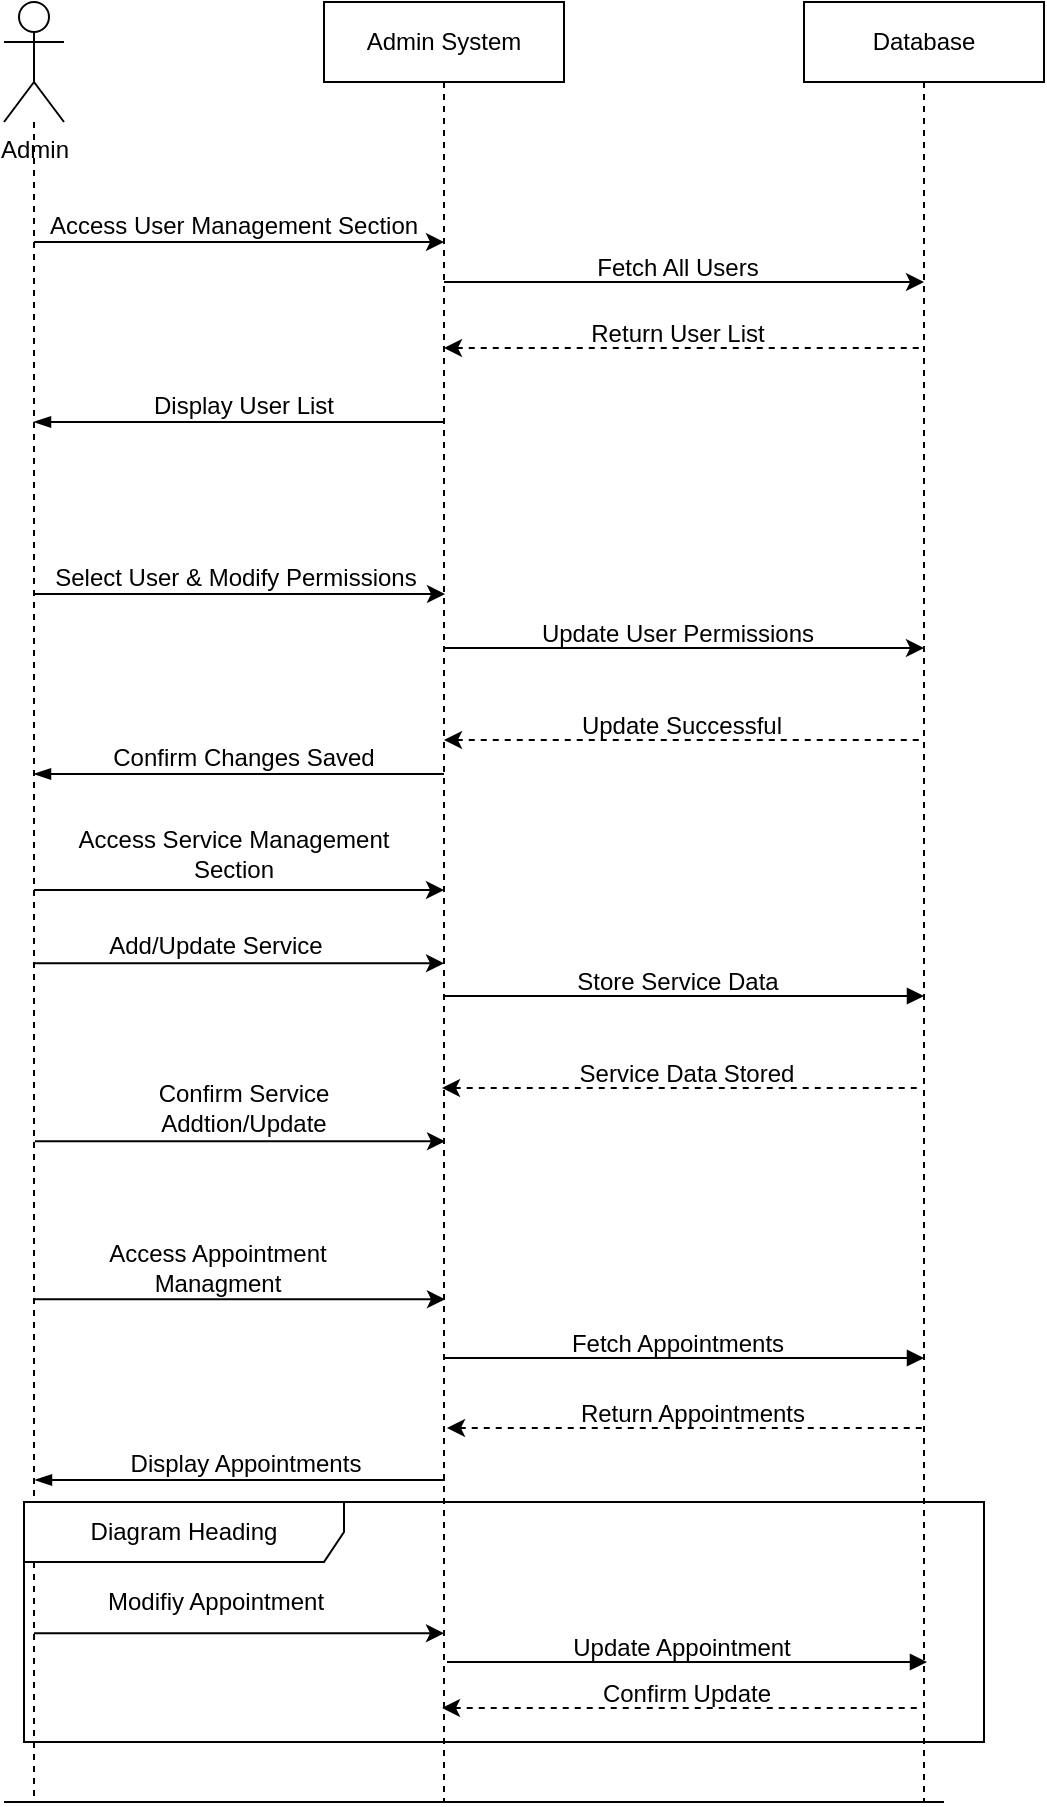 <mxfile version="21.6.8" type="device">
  <diagram name="Page-1" id="eOGeF9MViPxHM4vXrXVY">
    <mxGraphModel dx="598" dy="348" grid="1" gridSize="10" guides="1" tooltips="1" connect="1" arrows="1" fold="1" page="1" pageScale="1" pageWidth="1600" pageHeight="900" math="0" shadow="0">
      <root>
        <mxCell id="0" />
        <mxCell id="1" parent="0" />
        <mxCell id="U9icVakEaP10AQJ8wz7J-4" style="edgeStyle=orthogonalEdgeStyle;rounded=0;orthogonalLoop=1;jettySize=auto;html=1;dashed=1;endArrow=none;endFill=0;" edge="1" parent="1" source="U9icVakEaP10AQJ8wz7J-1">
          <mxGeometry relative="1" as="geometry">
            <mxPoint x="175" y="980" as="targetPoint" />
          </mxGeometry>
        </mxCell>
        <mxCell id="U9icVakEaP10AQJ8wz7J-1" value="Admin" style="shape=umlActor;verticalLabelPosition=bottom;verticalAlign=top;html=1;outlineConnect=0;" vertex="1" parent="1">
          <mxGeometry x="160" y="80" width="30" height="60" as="geometry" />
        </mxCell>
        <mxCell id="U9icVakEaP10AQJ8wz7J-5" style="edgeStyle=orthogonalEdgeStyle;rounded=0;orthogonalLoop=1;jettySize=auto;html=1;dashed=1;endArrow=none;endFill=0;" edge="1" parent="1" source="U9icVakEaP10AQJ8wz7J-2">
          <mxGeometry relative="1" as="geometry">
            <mxPoint x="380" y="980" as="targetPoint" />
          </mxGeometry>
        </mxCell>
        <mxCell id="U9icVakEaP10AQJ8wz7J-2" value="Admin System" style="rounded=0;whiteSpace=wrap;html=1;" vertex="1" parent="1">
          <mxGeometry x="320" y="80" width="120" height="40" as="geometry" />
        </mxCell>
        <mxCell id="U9icVakEaP10AQJ8wz7J-6" style="edgeStyle=orthogonalEdgeStyle;rounded=0;orthogonalLoop=1;jettySize=auto;html=1;dashed=1;endArrow=none;endFill=0;" edge="1" parent="1" source="U9icVakEaP10AQJ8wz7J-3">
          <mxGeometry relative="1" as="geometry">
            <mxPoint x="620" y="980" as="targetPoint" />
          </mxGeometry>
        </mxCell>
        <mxCell id="U9icVakEaP10AQJ8wz7J-3" value="Database" style="rounded=0;whiteSpace=wrap;html=1;" vertex="1" parent="1">
          <mxGeometry x="560" y="80" width="120" height="40" as="geometry" />
        </mxCell>
        <mxCell id="U9icVakEaP10AQJ8wz7J-7" value="" style="endArrow=classic;html=1;rounded=0;edgeStyle=orthogonalEdgeStyle;" edge="1" parent="1">
          <mxGeometry width="50" height="50" relative="1" as="geometry">
            <mxPoint x="175" y="200" as="sourcePoint" />
            <mxPoint x="380" y="200" as="targetPoint" />
          </mxGeometry>
        </mxCell>
        <mxCell id="U9icVakEaP10AQJ8wz7J-8" value="Access User Management Section" style="text;html=1;strokeColor=none;fillColor=none;align=center;verticalAlign=middle;whiteSpace=wrap;rounded=0;" vertex="1" parent="1">
          <mxGeometry x="180" y="186" width="190" height="12" as="geometry" />
        </mxCell>
        <mxCell id="U9icVakEaP10AQJ8wz7J-9" value="" style="endArrow=classic;html=1;rounded=0;edgeStyle=orthogonalEdgeStyle;" edge="1" parent="1">
          <mxGeometry width="50" height="50" relative="1" as="geometry">
            <mxPoint x="380" y="220" as="sourcePoint" />
            <mxPoint x="620" y="220" as="targetPoint" />
          </mxGeometry>
        </mxCell>
        <mxCell id="U9icVakEaP10AQJ8wz7J-10" value="Fetch All Users" style="text;html=1;strokeColor=none;fillColor=none;align=center;verticalAlign=middle;whiteSpace=wrap;rounded=0;" vertex="1" parent="1">
          <mxGeometry x="402" y="207" width="190" height="12" as="geometry" />
        </mxCell>
        <mxCell id="U9icVakEaP10AQJ8wz7J-11" value="Return User List" style="text;html=1;strokeColor=none;fillColor=none;align=center;verticalAlign=middle;whiteSpace=wrap;rounded=0;" vertex="1" parent="1">
          <mxGeometry x="402" y="240" width="190" height="12" as="geometry" />
        </mxCell>
        <mxCell id="U9icVakEaP10AQJ8wz7J-12" value="" style="endArrow=none;html=1;rounded=0;edgeStyle=orthogonalEdgeStyle;endFill=0;startArrow=classic;startFill=1;dashed=1;" edge="1" parent="1">
          <mxGeometry width="50" height="50" relative="1" as="geometry">
            <mxPoint x="380" y="253" as="sourcePoint" />
            <mxPoint x="620" y="253" as="targetPoint" />
          </mxGeometry>
        </mxCell>
        <mxCell id="U9icVakEaP10AQJ8wz7J-13" value="Display User List" style="text;html=1;strokeColor=none;fillColor=none;align=center;verticalAlign=middle;whiteSpace=wrap;rounded=0;" vertex="1" parent="1">
          <mxGeometry x="230" y="276" width="100" height="12" as="geometry" />
        </mxCell>
        <mxCell id="U9icVakEaP10AQJ8wz7J-14" value="" style="endArrow=none;html=1;rounded=0;edgeStyle=orthogonalEdgeStyle;startArrow=blockThin;startFill=1;endFill=0;" edge="1" parent="1">
          <mxGeometry width="50" height="50" relative="1" as="geometry">
            <mxPoint x="175" y="290" as="sourcePoint" />
            <mxPoint x="380" y="290" as="targetPoint" />
          </mxGeometry>
        </mxCell>
        <mxCell id="U9icVakEaP10AQJ8wz7J-15" value="" style="endArrow=classic;html=1;rounded=0;edgeStyle=orthogonalEdgeStyle;" edge="1" parent="1">
          <mxGeometry width="50" height="50" relative="1" as="geometry">
            <mxPoint x="175.5" y="376" as="sourcePoint" />
            <mxPoint x="380.5" y="376" as="targetPoint" />
          </mxGeometry>
        </mxCell>
        <mxCell id="U9icVakEaP10AQJ8wz7J-16" value="Select User &amp;amp; Modify Permissions" style="text;html=1;strokeColor=none;fillColor=none;align=center;verticalAlign=middle;whiteSpace=wrap;rounded=0;" vertex="1" parent="1">
          <mxGeometry x="180.5" y="362" width="190" height="12" as="geometry" />
        </mxCell>
        <mxCell id="U9icVakEaP10AQJ8wz7J-19" value="Update User Permissions" style="text;html=1;strokeColor=none;fillColor=none;align=center;verticalAlign=middle;whiteSpace=wrap;rounded=0;" vertex="1" parent="1">
          <mxGeometry x="402" y="390" width="190" height="12" as="geometry" />
        </mxCell>
        <mxCell id="U9icVakEaP10AQJ8wz7J-20" value="" style="endArrow=classic;html=1;rounded=0;edgeStyle=orthogonalEdgeStyle;" edge="1" parent="1">
          <mxGeometry width="50" height="50" relative="1" as="geometry">
            <mxPoint x="380" y="403" as="sourcePoint" />
            <mxPoint x="620" y="403" as="targetPoint" />
          </mxGeometry>
        </mxCell>
        <mxCell id="U9icVakEaP10AQJ8wz7J-21" value="Update Successful" style="text;html=1;strokeColor=none;fillColor=none;align=center;verticalAlign=middle;whiteSpace=wrap;rounded=0;" vertex="1" parent="1">
          <mxGeometry x="444" y="436" width="110" height="12" as="geometry" />
        </mxCell>
        <mxCell id="U9icVakEaP10AQJ8wz7J-22" value="" style="endArrow=none;html=1;rounded=0;edgeStyle=orthogonalEdgeStyle;endFill=0;startArrow=classic;startFill=1;dashed=1;" edge="1" parent="1">
          <mxGeometry width="50" height="50" relative="1" as="geometry">
            <mxPoint x="380" y="449" as="sourcePoint" />
            <mxPoint x="620" y="449" as="targetPoint" />
          </mxGeometry>
        </mxCell>
        <mxCell id="U9icVakEaP10AQJ8wz7J-23" value="Confirm Changes Saved" style="text;html=1;strokeColor=none;fillColor=none;align=center;verticalAlign=middle;whiteSpace=wrap;rounded=0;" vertex="1" parent="1">
          <mxGeometry x="210" y="452" width="140" height="12" as="geometry" />
        </mxCell>
        <mxCell id="U9icVakEaP10AQJ8wz7J-24" value="" style="endArrow=none;html=1;rounded=0;edgeStyle=orthogonalEdgeStyle;startArrow=blockThin;startFill=1;endFill=0;" edge="1" parent="1">
          <mxGeometry width="50" height="50" relative="1" as="geometry">
            <mxPoint x="175" y="466" as="sourcePoint" />
            <mxPoint x="380" y="466" as="targetPoint" />
          </mxGeometry>
        </mxCell>
        <mxCell id="U9icVakEaP10AQJ8wz7J-25" value="Access Service Management Section" style="text;html=1;strokeColor=none;fillColor=none;align=center;verticalAlign=middle;whiteSpace=wrap;rounded=0;" vertex="1" parent="1">
          <mxGeometry x="180" y="491" width="190" height="30" as="geometry" />
        </mxCell>
        <mxCell id="U9icVakEaP10AQJ8wz7J-26" value="" style="endArrow=classic;html=1;rounded=0;edgeStyle=orthogonalEdgeStyle;" edge="1" parent="1">
          <mxGeometry width="50" height="50" relative="1" as="geometry">
            <mxPoint x="175" y="524" as="sourcePoint" />
            <mxPoint x="380" y="524" as="targetPoint" />
          </mxGeometry>
        </mxCell>
        <mxCell id="U9icVakEaP10AQJ8wz7J-29" value="Store Service Data" style="text;html=1;strokeColor=none;fillColor=none;align=center;verticalAlign=middle;whiteSpace=wrap;rounded=0;" vertex="1" parent="1">
          <mxGeometry x="402" y="564" width="190" height="12" as="geometry" />
        </mxCell>
        <mxCell id="U9icVakEaP10AQJ8wz7J-30" value="" style="endArrow=block;html=1;rounded=0;edgeStyle=orthogonalEdgeStyle;endFill=1;startArrow=none;startFill=0;" edge="1" parent="1">
          <mxGeometry width="50" height="50" relative="1" as="geometry">
            <mxPoint x="380" y="577" as="sourcePoint" />
            <mxPoint x="620" y="577" as="targetPoint" />
          </mxGeometry>
        </mxCell>
        <mxCell id="U9icVakEaP10AQJ8wz7J-32" value="" style="endArrow=classic;html=1;rounded=0;edgeStyle=orthogonalEdgeStyle;" edge="1" parent="1">
          <mxGeometry width="50" height="50" relative="1" as="geometry">
            <mxPoint x="175" y="560.64" as="sourcePoint" />
            <mxPoint x="380" y="560.64" as="targetPoint" />
          </mxGeometry>
        </mxCell>
        <mxCell id="U9icVakEaP10AQJ8wz7J-33" value="Add/Update Service" style="text;html=1;strokeColor=none;fillColor=none;align=center;verticalAlign=middle;whiteSpace=wrap;rounded=0;" vertex="1" parent="1">
          <mxGeometry x="206" y="546" width="120" height="12" as="geometry" />
        </mxCell>
        <mxCell id="U9icVakEaP10AQJ8wz7J-35" value="Service Data Stored" style="text;html=1;strokeColor=none;fillColor=none;align=center;verticalAlign=middle;whiteSpace=wrap;rounded=0;" vertex="1" parent="1">
          <mxGeometry x="443" y="610" width="117" height="12" as="geometry" />
        </mxCell>
        <mxCell id="U9icVakEaP10AQJ8wz7J-36" value="" style="endArrow=none;html=1;rounded=0;edgeStyle=orthogonalEdgeStyle;endFill=0;startArrow=classic;startFill=1;dashed=1;" edge="1" parent="1">
          <mxGeometry width="50" height="50" relative="1" as="geometry">
            <mxPoint x="379" y="623" as="sourcePoint" />
            <mxPoint x="619" y="623" as="targetPoint" />
          </mxGeometry>
        </mxCell>
        <mxCell id="U9icVakEaP10AQJ8wz7J-38" value="" style="endArrow=classic;html=1;rounded=0;edgeStyle=orthogonalEdgeStyle;" edge="1" parent="1">
          <mxGeometry width="50" height="50" relative="1" as="geometry">
            <mxPoint x="175.5" y="649.64" as="sourcePoint" />
            <mxPoint x="380.5" y="649.64" as="targetPoint" />
          </mxGeometry>
        </mxCell>
        <mxCell id="U9icVakEaP10AQJ8wz7J-39" value="Confirm Service Addtion/Update" style="text;html=1;strokeColor=none;fillColor=none;align=center;verticalAlign=middle;whiteSpace=wrap;rounded=0;" vertex="1" parent="1">
          <mxGeometry x="200" y="619" width="160" height="28" as="geometry" />
        </mxCell>
        <mxCell id="U9icVakEaP10AQJ8wz7J-40" value="Access Appointment Managment" style="text;html=1;strokeColor=none;fillColor=none;align=center;verticalAlign=middle;whiteSpace=wrap;rounded=0;" vertex="1" parent="1">
          <mxGeometry x="206.5" y="700" width="120" height="26" as="geometry" />
        </mxCell>
        <mxCell id="U9icVakEaP10AQJ8wz7J-41" value="" style="endArrow=classic;html=1;rounded=0;edgeStyle=orthogonalEdgeStyle;" edge="1" parent="1">
          <mxGeometry width="50" height="50" relative="1" as="geometry">
            <mxPoint x="175.5" y="728.64" as="sourcePoint" />
            <mxPoint x="380.5" y="728.64" as="targetPoint" />
          </mxGeometry>
        </mxCell>
        <mxCell id="U9icVakEaP10AQJ8wz7J-44" value="Fetch Appointments" style="text;html=1;strokeColor=none;fillColor=none;align=center;verticalAlign=middle;whiteSpace=wrap;rounded=0;" vertex="1" parent="1">
          <mxGeometry x="402" y="745" width="190" height="12" as="geometry" />
        </mxCell>
        <mxCell id="U9icVakEaP10AQJ8wz7J-45" value="" style="endArrow=block;html=1;rounded=0;edgeStyle=orthogonalEdgeStyle;endFill=1;startArrow=none;startFill=0;" edge="1" parent="1">
          <mxGeometry width="50" height="50" relative="1" as="geometry">
            <mxPoint x="380" y="758" as="sourcePoint" />
            <mxPoint x="620" y="758" as="targetPoint" />
          </mxGeometry>
        </mxCell>
        <mxCell id="U9icVakEaP10AQJ8wz7J-46" value="Return Appointments" style="text;html=1;strokeColor=none;fillColor=none;align=center;verticalAlign=middle;whiteSpace=wrap;rounded=0;" vertex="1" parent="1">
          <mxGeometry x="445.5" y="780" width="117" height="12" as="geometry" />
        </mxCell>
        <mxCell id="U9icVakEaP10AQJ8wz7J-47" value="" style="endArrow=none;html=1;rounded=0;edgeStyle=orthogonalEdgeStyle;endFill=0;startArrow=classic;startFill=1;dashed=1;" edge="1" parent="1">
          <mxGeometry width="50" height="50" relative="1" as="geometry">
            <mxPoint x="381.5" y="793" as="sourcePoint" />
            <mxPoint x="621.5" y="793" as="targetPoint" />
          </mxGeometry>
        </mxCell>
        <mxCell id="U9icVakEaP10AQJ8wz7J-48" value="" style="endArrow=none;html=1;rounded=0;edgeStyle=orthogonalEdgeStyle;startArrow=blockThin;startFill=1;endFill=0;" edge="1" parent="1">
          <mxGeometry width="50" height="50" relative="1" as="geometry">
            <mxPoint x="175.5" y="819" as="sourcePoint" />
            <mxPoint x="380.5" y="819" as="targetPoint" />
          </mxGeometry>
        </mxCell>
        <mxCell id="U9icVakEaP10AQJ8wz7J-49" value="Display Appointments" style="text;html=1;strokeColor=none;fillColor=none;align=center;verticalAlign=middle;whiteSpace=wrap;rounded=0;" vertex="1" parent="1">
          <mxGeometry x="210.5" y="805" width="140" height="12" as="geometry" />
        </mxCell>
        <mxCell id="U9icVakEaP10AQJ8wz7J-50" value="" style="endArrow=classic;html=1;rounded=0;edgeStyle=orthogonalEdgeStyle;" edge="1" parent="1">
          <mxGeometry width="50" height="50" relative="1" as="geometry">
            <mxPoint x="175" y="895.64" as="sourcePoint" />
            <mxPoint x="380" y="895.64" as="targetPoint" />
          </mxGeometry>
        </mxCell>
        <mxCell id="U9icVakEaP10AQJ8wz7J-51" value="Modifiy Appointment" style="text;html=1;strokeColor=none;fillColor=none;align=center;verticalAlign=middle;whiteSpace=wrap;rounded=0;" vertex="1" parent="1">
          <mxGeometry x="206" y="867" width="120" height="26" as="geometry" />
        </mxCell>
        <mxCell id="U9icVakEaP10AQJ8wz7J-53" value="Update Appointment" style="text;html=1;strokeColor=none;fillColor=none;align=center;verticalAlign=middle;whiteSpace=wrap;rounded=0;" vertex="1" parent="1">
          <mxGeometry x="403.5" y="897" width="190" height="12" as="geometry" />
        </mxCell>
        <mxCell id="U9icVakEaP10AQJ8wz7J-54" value="" style="endArrow=block;html=1;rounded=0;edgeStyle=orthogonalEdgeStyle;endFill=1;startArrow=none;startFill=0;" edge="1" parent="1">
          <mxGeometry width="50" height="50" relative="1" as="geometry">
            <mxPoint x="381.5" y="910" as="sourcePoint" />
            <mxPoint x="621.5" y="910" as="targetPoint" />
          </mxGeometry>
        </mxCell>
        <mxCell id="U9icVakEaP10AQJ8wz7J-55" value="Confirm Update" style="text;html=1;strokeColor=none;fillColor=none;align=center;verticalAlign=middle;whiteSpace=wrap;rounded=0;" vertex="1" parent="1">
          <mxGeometry x="443" y="920" width="117" height="12" as="geometry" />
        </mxCell>
        <mxCell id="U9icVakEaP10AQJ8wz7J-56" value="" style="endArrow=none;html=1;rounded=0;edgeStyle=orthogonalEdgeStyle;endFill=0;startArrow=classic;startFill=1;dashed=1;" edge="1" parent="1">
          <mxGeometry width="50" height="50" relative="1" as="geometry">
            <mxPoint x="379" y="933" as="sourcePoint" />
            <mxPoint x="619" y="933" as="targetPoint" />
          </mxGeometry>
        </mxCell>
        <mxCell id="U9icVakEaP10AQJ8wz7J-57" value="Diagram Heading" style="shape=umlFrame;whiteSpace=wrap;html=1;pointerEvents=0;recursiveResize=0;container=1;collapsible=0;width=160;" vertex="1" parent="1">
          <mxGeometry x="170" y="830" width="480" height="120" as="geometry" />
        </mxCell>
        <mxCell id="U9icVakEaP10AQJ8wz7J-58" value="" style="endArrow=none;html=1;rounded=0;" edge="1" parent="1">
          <mxGeometry width="50" height="50" relative="1" as="geometry">
            <mxPoint x="160" y="980" as="sourcePoint" />
            <mxPoint x="630" y="980" as="targetPoint" />
          </mxGeometry>
        </mxCell>
      </root>
    </mxGraphModel>
  </diagram>
</mxfile>
